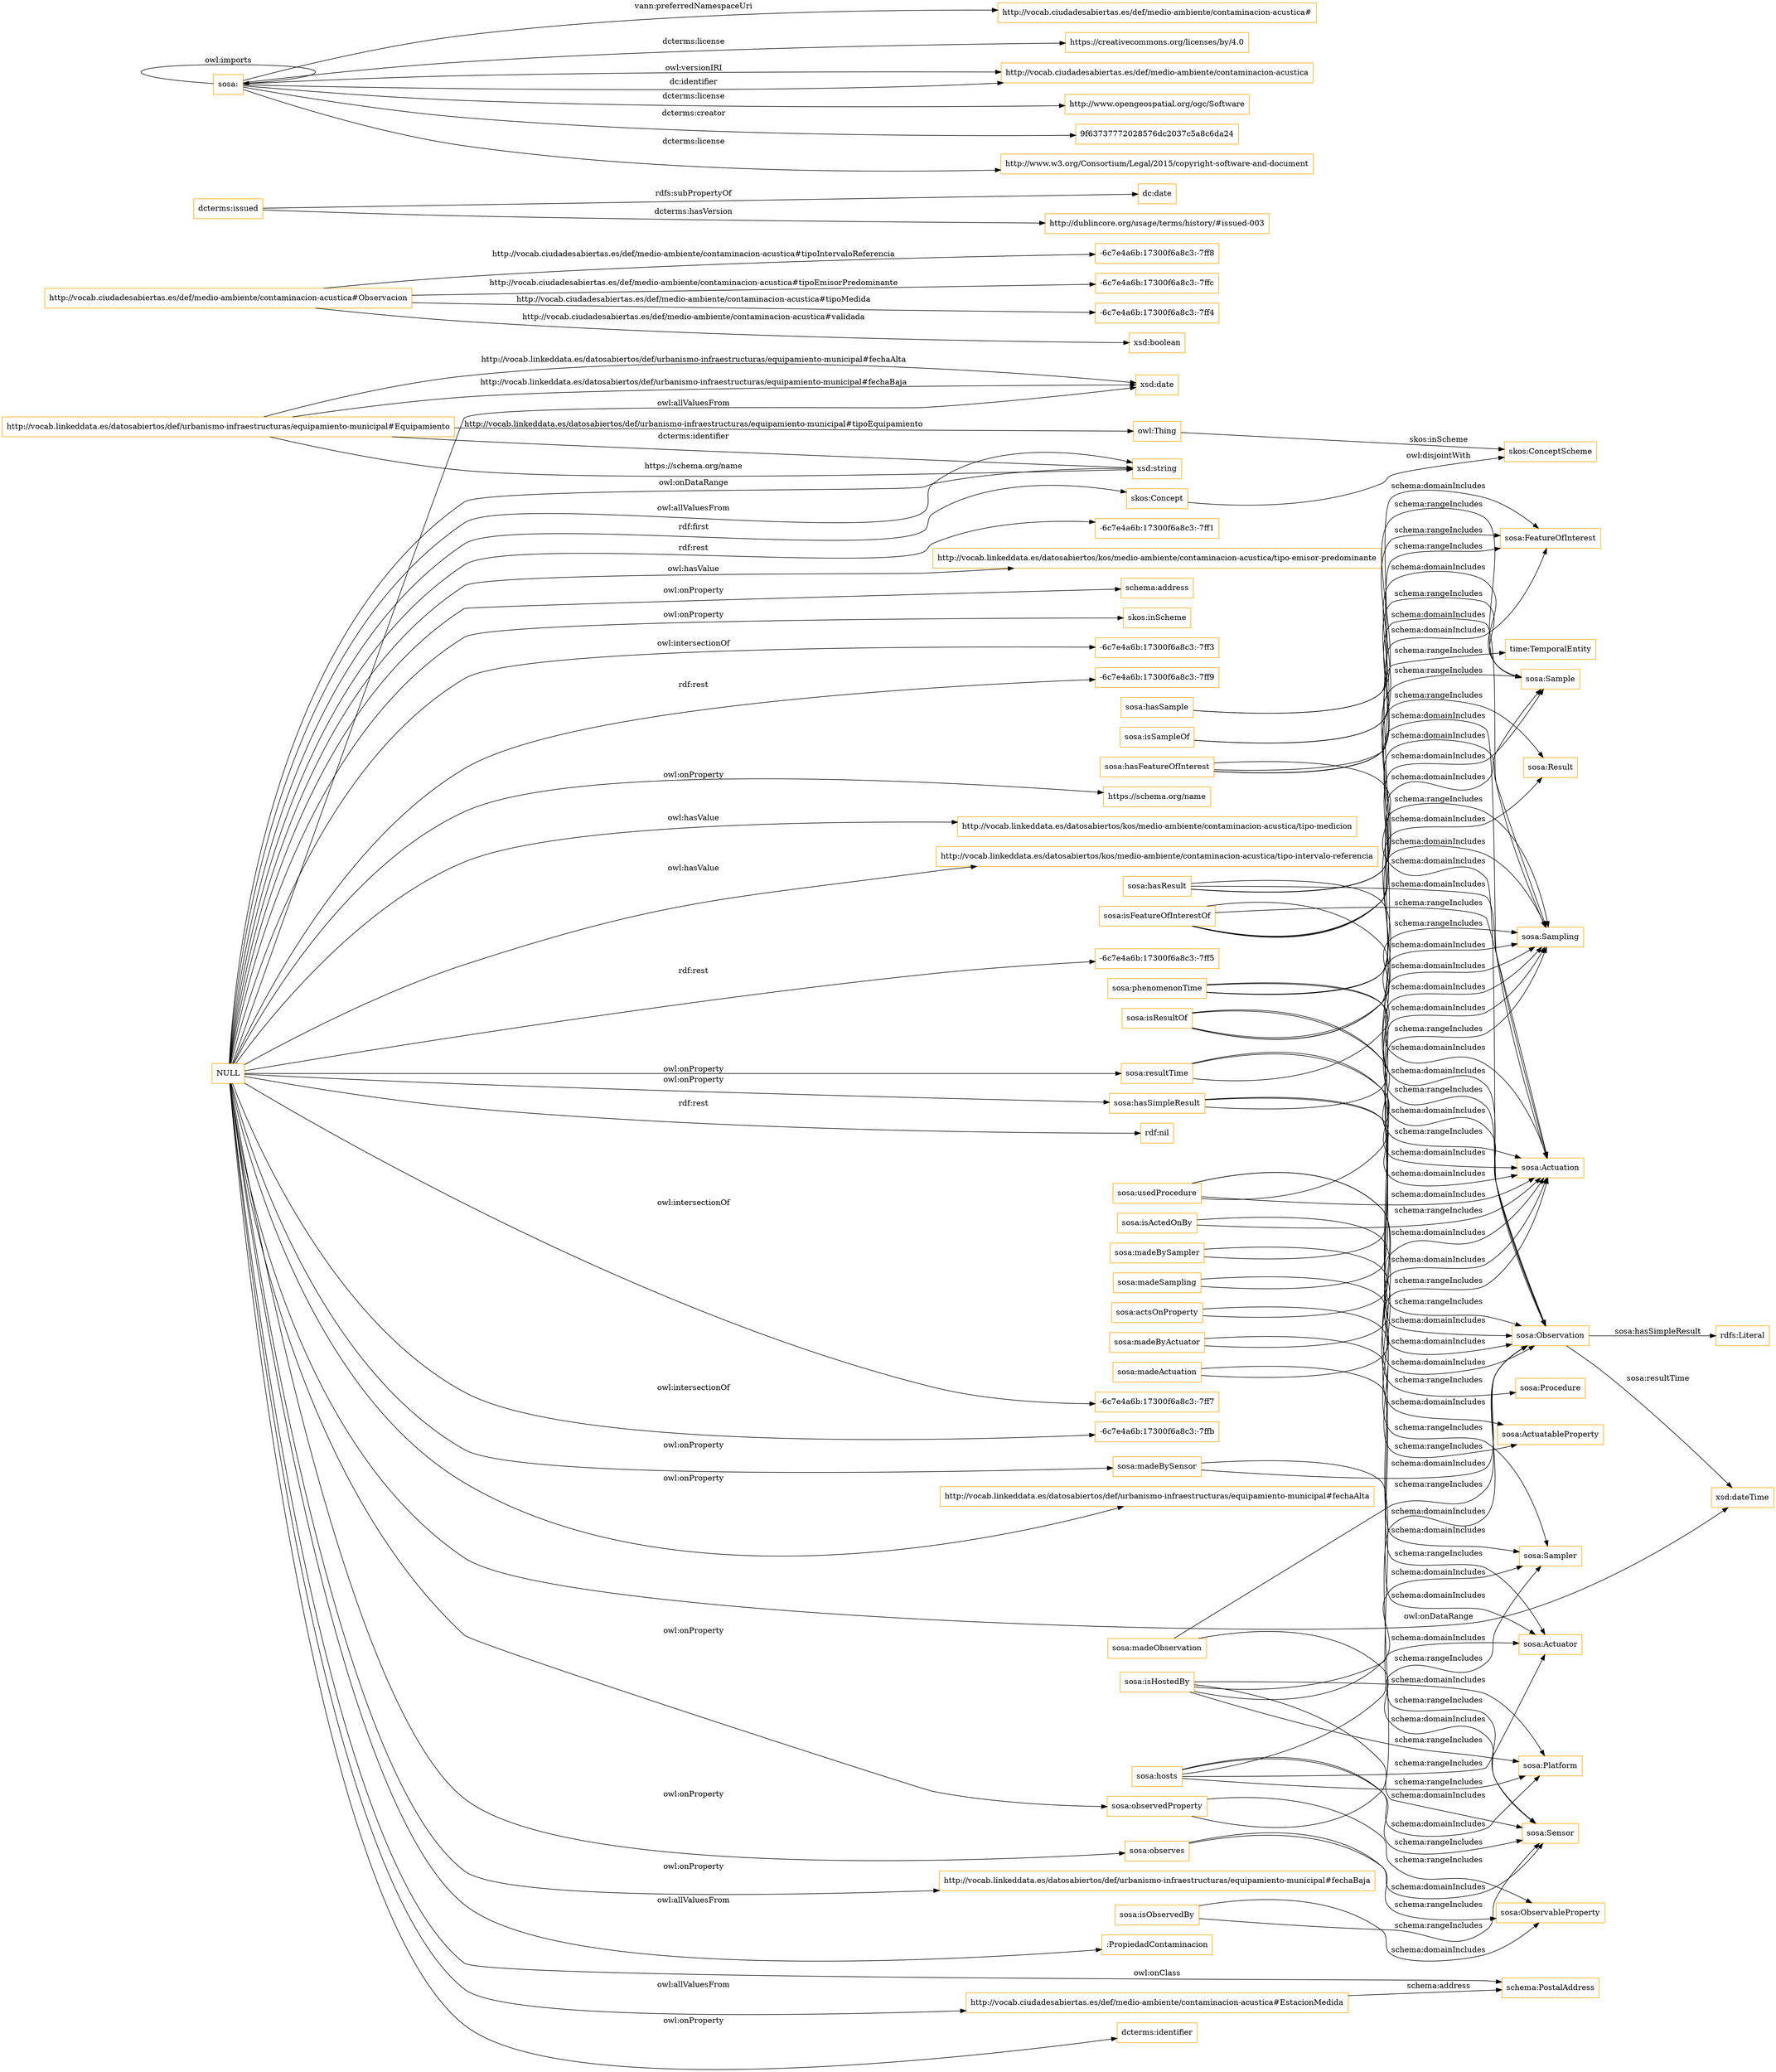 digraph ar2dtool_diagram { 
rankdir=LR;
size="1501"
node [shape = rectangle, color="orange"]; "sosa:ObservableProperty" "-6c7e4a6b:17300f6a8c3:-7ff8" ":PropiedadContaminacion" "schema:PostalAddress" "sosa:Observation" "skos:ConceptScheme" "-6c7e4a6b:17300f6a8c3:-7ffc" "-6c7e4a6b:17300f6a8c3:-7ff4" "http://vocab.ciudadesabiertas.es/def/medio-ambiente/contaminacion-acustica#EstacionMedida" "sosa:Sensor" "http://vocab.linkeddata.es/datosabiertos/def/urbanismo-infraestructuras/equipamiento-municipal#Equipamiento" "skos:Concept" "http://vocab.ciudadesabiertas.es/def/medio-ambiente/contaminacion-acustica#Observacion" "sosa:FeatureOfInterest" "sosa:Actuation" "sosa:Platform" "sosa:ActuatableProperty" "sosa:Actuator" "sosa:Sample" "time:TemporalEntity" "sosa:Sampling" "sosa:Procedure" "sosa:Result" "sosa:Sampler" ; /*classes style*/
	"sosa:hasSimpleResult" -> "sosa:Observation" [ label = "schema:domainIncludes" ];
	"sosa:hasSimpleResult" -> "sosa:Actuation" [ label = "schema:domainIncludes" ];
	"sosa:hasSimpleResult" -> "sosa:Sampling" [ label = "schema:domainIncludes" ];
	"NULL" -> "xsd:date" [ label = "owl:allValuesFrom" ];
	"NULL" -> "sosa:hasSimpleResult" [ label = "owl:onProperty" ];
	"NULL" -> "-6c7e4a6b:17300f6a8c3:-7ff3" [ label = "owl:intersectionOf" ];
	"NULL" -> "xsd:dateTime" [ label = "owl:onDataRange" ];
	"NULL" -> ":PropiedadContaminacion" [ label = "owl:allValuesFrom" ];
	"NULL" -> "schema:PostalAddress" [ label = "owl:onClass" ];
	"NULL" -> "-6c7e4a6b:17300f6a8c3:-7ff9" [ label = "rdf:rest" ];
	"NULL" -> "https://schema.org/name" [ label = "owl:onProperty" ];
	"NULL" -> "http://vocab.linkeddata.es/datosabiertos/kos/medio-ambiente/contaminacion-acustica/tipo-medicion" [ label = "owl:hasValue" ];
	"NULL" -> "http://vocab.ciudadesabiertas.es/def/medio-ambiente/contaminacion-acustica#EstacionMedida" [ label = "owl:allValuesFrom" ];
	"NULL" -> "skos:Concept" [ label = "rdf:first" ];
	"NULL" -> "http://vocab.linkeddata.es/datosabiertos/kos/medio-ambiente/contaminacion-acustica/tipo-intervalo-referencia" [ label = "owl:hasValue" ];
	"NULL" -> "-6c7e4a6b:17300f6a8c3:-7ff5" [ label = "rdf:rest" ];
	"NULL" -> "sosa:resultTime" [ label = "owl:onProperty" ];
	"NULL" -> "rdf:nil" [ label = "rdf:rest" ];
	"NULL" -> "-6c7e4a6b:17300f6a8c3:-7ff7" [ label = "owl:intersectionOf" ];
	"NULL" -> "-6c7e4a6b:17300f6a8c3:-7ffb" [ label = "owl:intersectionOf" ];
	"NULL" -> "xsd:string" [ label = "owl:onDataRange" ];
	"NULL" -> "http://vocab.linkeddata.es/datosabiertos/def/urbanismo-infraestructuras/equipamiento-municipal#fechaAlta" [ label = "owl:onProperty" ];
	"NULL" -> "http://vocab.linkeddata.es/datosabiertos/def/urbanismo-infraestructuras/equipamiento-municipal#fechaBaja" [ label = "owl:onProperty" ];
	"NULL" -> "sosa:observedProperty" [ label = "owl:onProperty" ];
	"NULL" -> "sosa:madeBySensor" [ label = "owl:onProperty" ];
	"NULL" -> "dcterms:identifier" [ label = "owl:onProperty" ];
	"NULL" -> "sosa:observes" [ label = "owl:onProperty" ];
	"NULL" -> "-6c7e4a6b:17300f6a8c3:-7ff1" [ label = "rdf:rest" ];
	"NULL" -> "http://vocab.linkeddata.es/datosabiertos/kos/medio-ambiente/contaminacion-acustica/tipo-emisor-predominante" [ label = "owl:hasValue" ];
	"NULL" -> "schema:address" [ label = "owl:onProperty" ];
	"NULL" -> "xsd:string" [ label = "owl:allValuesFrom" ];
	"NULL" -> "skos:inScheme" [ label = "owl:onProperty" ];
	"sosa:isSampleOf" -> "sosa:FeatureOfInterest" [ label = "schema:rangeIncludes" ];
	"sosa:isSampleOf" -> "sosa:Sample" [ label = "schema:domainIncludes" ];
	"skos:Concept" -> "skos:ConceptScheme" [ label = "owl:disjointWith" ];
	"sosa:resultTime" -> "sosa:Observation" [ label = "schema:domainIncludes" ];
	"sosa:resultTime" -> "sosa:Actuation" [ label = "schema:domainIncludes" ];
	"sosa:resultTime" -> "sosa:Sampling" [ label = "schema:domainIncludes" ];
	"sosa:madeSampling" -> "sosa:Sampling" [ label = "schema:rangeIncludes" ];
	"sosa:madeSampling" -> "sosa:Sampler" [ label = "schema:domainIncludes" ];
	"sosa:madeActuation" -> "sosa:Actuation" [ label = "schema:rangeIncludes" ];
	"sosa:madeActuation" -> "sosa:Actuator" [ label = "schema:domainIncludes" ];
	"dcterms:issued" -> "dc:date" [ label = "rdfs:subPropertyOf" ];
	"dcterms:issued" -> "http://dublincore.org/usage/terms/history/#issued-003" [ label = "dcterms:hasVersion" ];
	"sosa:madeObservation" -> "sosa:Observation" [ label = "schema:rangeIncludes" ];
	"sosa:madeObservation" -> "sosa:Sensor" [ label = "schema:domainIncludes" ];
	"sosa:madeBySensor" -> "sosa:Sensor" [ label = "schema:rangeIncludes" ];
	"sosa:madeBySensor" -> "sosa:Observation" [ label = "schema:domainIncludes" ];
	"sosa:hasSample" -> "sosa:Sample" [ label = "schema:rangeIncludes" ];
	"sosa:hasSample" -> "sosa:FeatureOfInterest" [ label = "schema:domainIncludes" ];
	"sosa:hasResult" -> "sosa:Sampling" [ label = "schema:domainIncludes" ];
	"sosa:hasResult" -> "sosa:Actuation" [ label = "schema:domainIncludes" ];
	"sosa:hasResult" -> "sosa:Observation" [ label = "schema:domainIncludes" ];
	"sosa:hasResult" -> "sosa:Result" [ label = "schema:rangeIncludes" ];
	"sosa:hasResult" -> "sosa:Sample" [ label = "schema:rangeIncludes" ];
	"sosa:phenomenonTime" -> "time:TemporalEntity" [ label = "schema:rangeIncludes" ];
	"sosa:phenomenonTime" -> "sosa:Sampling" [ label = "schema:domainIncludes" ];
	"sosa:phenomenonTime" -> "sosa:Observation" [ label = "schema:domainIncludes" ];
	"sosa:phenomenonTime" -> "sosa:Actuation" [ label = "schema:domainIncludes" ];
	"sosa:observedProperty" -> "sosa:ObservableProperty" [ label = "schema:rangeIncludes" ];
	"sosa:observedProperty" -> "sosa:Observation" [ label = "schema:domainIncludes" ];
	"sosa:" -> "http://vocab.ciudadesabiertas.es/def/medio-ambiente/contaminacion-acustica#" [ label = "vann:preferredNamespaceUri" ];
	"sosa:" -> "https://creativecommons.org/licenses/by/4.0" [ label = "dcterms:license" ];
	"sosa:" -> "http://vocab.ciudadesabiertas.es/def/medio-ambiente/contaminacion-acustica" [ label = "owl:versionIRI" ];
	"sosa:" -> "sosa:" [ label = "owl:imports" ];
	"sosa:" -> "http://vocab.ciudadesabiertas.es/def/medio-ambiente/contaminacion-acustica" [ label = "dc:identifier" ];
	"sosa:" -> "http://www.opengeospatial.org/ogc/Software" [ label = "dcterms:license" ];
	"sosa:" -> "9f63737772028576dc2037c5a8c6da24" [ label = "dcterms:creator" ];
	"sosa:" -> "http://www.w3.org/Consortium/Legal/2015/copyright-software-and-document" [ label = "dcterms:license" ];
	"sosa:isHostedBy" -> "sosa:Platform" [ label = "schema:rangeIncludes" ];
	"sosa:isHostedBy" -> "sosa:Platform" [ label = "schema:domainIncludes" ];
	"sosa:isHostedBy" -> "sosa:Sampler" [ label = "schema:domainIncludes" ];
	"sosa:isHostedBy" -> "sosa:Sensor" [ label = "schema:domainIncludes" ];
	"sosa:isHostedBy" -> "sosa:Actuator" [ label = "schema:domainIncludes" ];
	"sosa:isFeatureOfInterestOf" -> "sosa:FeatureOfInterest" [ label = "schema:domainIncludes" ];
	"sosa:isFeatureOfInterestOf" -> "sosa:Actuation" [ label = "schema:rangeIncludes" ];
	"sosa:isFeatureOfInterestOf" -> "sosa:Sampling" [ label = "schema:rangeIncludes" ];
	"sosa:isFeatureOfInterestOf" -> "sosa:Observation" [ label = "schema:rangeIncludes" ];
	"sosa:isFeatureOfInterestOf" -> "sosa:Sample" [ label = "schema:domainIncludes" ];
	"sosa:isResultOf" -> "sosa:Sample" [ label = "schema:domainIncludes" ];
	"sosa:isResultOf" -> "sosa:Actuation" [ label = "schema:rangeIncludes" ];
	"sosa:isResultOf" -> "sosa:Observation" [ label = "schema:rangeIncludes" ];
	"sosa:isResultOf" -> "sosa:Sampling" [ label = "schema:rangeIncludes" ];
	"sosa:isResultOf" -> "sosa:Result" [ label = "schema:domainIncludes" ];
	"sosa:isObservedBy" -> "sosa:Sensor" [ label = "schema:rangeIncludes" ];
	"sosa:isObservedBy" -> "sosa:ObservableProperty" [ label = "schema:domainIncludes" ];
	"sosa:hasFeatureOfInterest" -> "sosa:Observation" [ label = "schema:domainIncludes" ];
	"sosa:hasFeatureOfInterest" -> "sosa:FeatureOfInterest" [ label = "schema:rangeIncludes" ];
	"sosa:hasFeatureOfInterest" -> "sosa:Sampling" [ label = "schema:domainIncludes" ];
	"sosa:hasFeatureOfInterest" -> "sosa:Actuation" [ label = "schema:domainIncludes" ];
	"sosa:hasFeatureOfInterest" -> "sosa:Sample" [ label = "schema:rangeIncludes" ];
	"sosa:isActedOnBy" -> "sosa:Actuation" [ label = "schema:rangeIncludes" ];
	"sosa:isActedOnBy" -> "sosa:ActuatableProperty" [ label = "schema:domainIncludes" ];
	"sosa:hosts" -> "sosa:Platform" [ label = "schema:rangeIncludes" ];
	"sosa:hosts" -> "sosa:Actuator" [ label = "schema:rangeIncludes" ];
	"sosa:hosts" -> "sosa:Sampler" [ label = "schema:rangeIncludes" ];
	"sosa:hosts" -> "sosa:Sensor" [ label = "schema:rangeIncludes" ];
	"sosa:hosts" -> "sosa:Platform" [ label = "schema:domainIncludes" ];
	"sosa:actsOnProperty" -> "sosa:ActuatableProperty" [ label = "schema:rangeIncludes" ];
	"sosa:actsOnProperty" -> "sosa:Actuation" [ label = "schema:domainIncludes" ];
	"sosa:observes" -> "sosa:ObservableProperty" [ label = "schema:rangeIncludes" ];
	"sosa:observes" -> "sosa:Sensor" [ label = "schema:domainIncludes" ];
	"sosa:madeBySampler" -> "sosa:Sampler" [ label = "schema:rangeIncludes" ];
	"sosa:madeBySampler" -> "sosa:Sampling" [ label = "schema:domainIncludes" ];
	"sosa:madeByActuator" -> "sosa:Actuator" [ label = "schema:rangeIncludes" ];
	"sosa:madeByActuator" -> "sosa:Actuation" [ label = "schema:domainIncludes" ];
	"sosa:usedProcedure" -> "sosa:Procedure" [ label = "schema:rangeIncludes" ];
	"sosa:usedProcedure" -> "sosa:Sampling" [ label = "schema:domainIncludes" ];
	"sosa:usedProcedure" -> "sosa:Observation" [ label = "schema:domainIncludes" ];
	"sosa:usedProcedure" -> "sosa:Actuation" [ label = "schema:domainIncludes" ];
	"http://vocab.linkeddata.es/datosabiertos/def/urbanismo-infraestructuras/equipamiento-municipal#Equipamiento" -> "owl:Thing" [ label = "http://vocab.linkeddata.es/datosabiertos/def/urbanismo-infraestructuras/equipamiento-municipal#tipoEquipamiento" ];
	"sosa:Observation" -> "rdfs:Literal" [ label = "sosa:hasSimpleResult" ];
	"http://vocab.ciudadesabiertas.es/def/medio-ambiente/contaminacion-acustica#Observacion" -> "xsd:boolean" [ label = "http://vocab.ciudadesabiertas.es/def/medio-ambiente/contaminacion-acustica#validada" ];
	"http://vocab.linkeddata.es/datosabiertos/def/urbanismo-infraestructuras/equipamiento-municipal#Equipamiento" -> "xsd:string" [ label = "dcterms:identifier" ];
	"http://vocab.ciudadesabiertas.es/def/medio-ambiente/contaminacion-acustica#Observacion" -> "-6c7e4a6b:17300f6a8c3:-7ff8" [ label = "http://vocab.ciudadesabiertas.es/def/medio-ambiente/contaminacion-acustica#tipoIntervaloReferencia" ];
	"sosa:Observation" -> "xsd:dateTime" [ label = "sosa:resultTime" ];
	"owl:Thing" -> "skos:ConceptScheme" [ label = "skos:inScheme" ];
	"http://vocab.ciudadesabiertas.es/def/medio-ambiente/contaminacion-acustica#Observacion" -> "-6c7e4a6b:17300f6a8c3:-7ff4" [ label = "http://vocab.ciudadesabiertas.es/def/medio-ambiente/contaminacion-acustica#tipoMedida" ];
	"http://vocab.linkeddata.es/datosabiertos/def/urbanismo-infraestructuras/equipamiento-municipal#Equipamiento" -> "xsd:string" [ label = "https://schema.org/name" ];
	"http://vocab.linkeddata.es/datosabiertos/def/urbanismo-infraestructuras/equipamiento-municipal#Equipamiento" -> "xsd:date" [ label = "http://vocab.linkeddata.es/datosabiertos/def/urbanismo-infraestructuras/equipamiento-municipal#fechaBaja" ];
	"http://vocab.ciudadesabiertas.es/def/medio-ambiente/contaminacion-acustica#EstacionMedida" -> "schema:PostalAddress" [ label = "schema:address" ];
	"http://vocab.ciudadesabiertas.es/def/medio-ambiente/contaminacion-acustica#Observacion" -> "-6c7e4a6b:17300f6a8c3:-7ffc" [ label = "http://vocab.ciudadesabiertas.es/def/medio-ambiente/contaminacion-acustica#tipoEmisorPredominante" ];
	"http://vocab.linkeddata.es/datosabiertos/def/urbanismo-infraestructuras/equipamiento-municipal#Equipamiento" -> "xsd:date" [ label = "http://vocab.linkeddata.es/datosabiertos/def/urbanismo-infraestructuras/equipamiento-municipal#fechaAlta" ];

}
